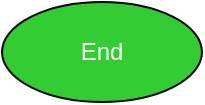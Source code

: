 <?xml version="1.0" encoding="UTF-8"?>
<mxfile version="20.9.0">
  <diagram id="1" name="MIGI_OS_Flowchart">
    <mxGraphModel dx="1153" dy="747" grid="1" gridSize="10" guides="1" tooltips="1" connect="1" arrows="1" fold="1" page="1" pageScale="1" pageWidth="850" pageHeight="1100" background="#ffffff" math="0" shadow="0">
      <root>
        <mxCell id="0"/>
        <mxCell id="1" parent="0"/>

        <!-- Start -->
        <mxCell id="2" value="Start" style="ellipse;whiteSpace=wrap;html=1;fillColor=#32CD32;fontColor=#FFFFFF;fontSize=12;" vertex="1">
          <mxGeometry x="300" y="50" width="100" height="50" as="geometry"/>
        </mxCell>

        <!-- Input Data -->
        <mxCell id="3" value="Input Data&lt;br&gt;(W, M, D, C, A, E, T)" style="rounded=1;whiteSpace=wrap;html=1;fillColor=#98FB98;fontColor=#000000;fontSize=10;" vertex="1">
          <mxGeometry x="250" y="150" width="200" height="80" as="geometry"/>
        </mxCell>

        <!-- Assess Phase -->
        <mxCell id="4" value="Assess Development Phase&lt;br&gt;(Destrukcja, Punkt 0, Rozwój)" style="rhombus;whiteSpace=wrap;html=1;fillColor=#FFD700;fontColor=#000000;fontSize=10;" vertex="1">
          <mxGeometry x="300" y="250" width="200" height="100" as="geometry"/>
        </mxCell>

        <!-- Calculate P(S) -->
        <mxCell id="5" value="Calculate P(S)&lt;br&gt;Using AI_Psyche_GOK:AI" style="rounded=1;whiteSpace=wrap;html=1;fillColor=#1E90FF;fontColor=#FFFFFF;fontSize=10;" vertex="1">
          <mxGeometry x="200" y="370" width="200" height="80" as="geometry"/>
        </mxCell>

        <!-- Evolve Matrix <369963> -->
        <mxCell id="6" value="Evolve Matrix &lt;369963&gt;&lt;br&gt;(3 Iterations)" style="rounded=1;whiteSpace=wrap;html=1;fillColor=#1E90FF;fontColor=#FFFFFF;fontSize=10;" vertex="1">
          <mxGeometry x="450" y="370" width="200" height="80" as="geometry"/>
        </mxCell>

        <!-- Generate Recommendations -->
        <mxCell id="7" value="Generate Recommendations" style="rounded=1;whiteSpace=wrap;html=1;fillColor=#98FB98;fontColor=#000000;fontSize=10;" vertex="1">
          <mxGeometry x="325" y="470" width="200" height="80" as="geometry"/>
        </mxCell>

        <!-- Output to UI -->
        <mxCell id="8" value="Output to UI/Agent/Simulation" style="rounded=1;whiteSpace=wrap;html=1;fillColor=#98FB98;fontColor=#000000;fontSize=10;" vertex="1">
          <mxGeometry x="300" y="570" width="200" height="80" as="geometry"/>
        </mxCell>

        <!-- End -->
        <mxCell id="9" value="End" style="ellipse;whiteSpace=wrap;html=1;fillColor=#32CD32;fontColor=#FFFFFF;fontSize=12;" vertex="1">
          <mxGeometry x="300" y="670" width="100" height="50" as="geometry"/>
        </mxCell>

        <!-- Connections -->
        <mxCell id="10" style="edgeStyle=orthogonalEdgeStyle;endArrow=classic;endFill=1;endSize=6;" edge="1" parent="1" source="2" target="3">
          <mxGeometry relative="1" as="geometry"/>
        </mxCell>
        <mxCell id="11" style="edgeStyle=orthogonalEdgeStyle;endArrow=classic;endFill=1;endSize=6;" edge="1" parent="1" source="3" target="4">
          <mxGeometry relative="1" as="geometry"/>
        </mxCell>
        <mxCell id="12" style="edgeStyle=orthogonalEdgeStyle;endArrow=classic;endFill=1;endSize=6;label='Yes';" edge="1" parent="1" source="4" target="5">
          <mxGeometry relative="1" as="geometry"/>
        </mxCell>
        <mxCell id="13" style="edgeStyle=orthogonalEdgeStyle;endArrow=classic;endFill=1;endSize=6;label='No';" edge="1" parent="1" source="4" target="3">
          <mxGeometry relative="1" as="geometry"/>
        </mxCell>
        <mxCell id="14" style="edgeStyle=orthogonalEdgeStyle;endArrow=classic;endFill=1;endSize=6;" edge="1" parent="1" source="5" target="6">
          <mxGeometry relative="1" as="geometry"/>
        </mxCell>
        <mxCell id="15" style="edgeStyle=orthogonalEdgeStyle;endArrow=classic;endFill=1;endSize=6;" edge="1" parent="1" source="6" target="7">
          <mxGeometry relative="1" as="geometry"/>
        </mxCell>
        <mxCell id="16" style="edgeStyle=orthogonalEdgeStyle;endArrow=classic;endFill=1;endSize=6;" edge="1" parent="1" source="7" target="8">
          <mxGeometry relative="1" as="geometry"/>
        </mxCell>
        <mxCell id="17" style="edgeStyle=orthogonalEdgeStyle;endArrow=classic;endFill=1;endSize=6;" edge="1" parent="1" source="8" target="9">
          <mxGeometry relative="1" as="geometry"/>
        </mxCell>

      </root>
    </mxGraphModel>
  </diagram>
</mxfile>